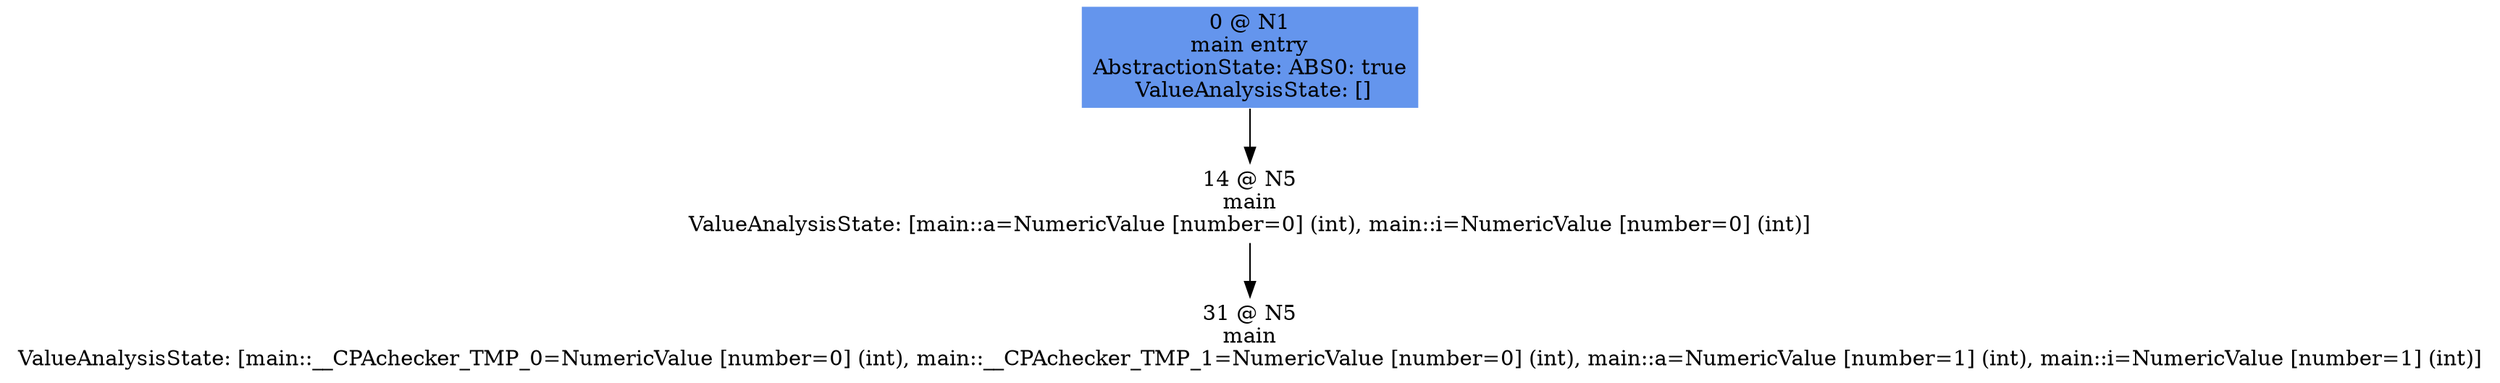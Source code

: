 digraph ARG {
node [style="filled" shape="box" color="white"]
0 [fillcolor="cornflowerblue" label="0 @ N1\nmain entry\nAbstractionState: ABS0: true\n ValueAnalysisState: []\n" id="0"]
14 [label="14 @ N5\nmain\nValueAnalysisState: [main::a=NumericValue [number=0] (int), main::i=NumericValue [number=0] (int)]\n" id="14"]
31 [label="31 @ N5\nmain\nValueAnalysisState: [main::__CPAchecker_TMP_0=NumericValue [number=0] (int), main::__CPAchecker_TMP_1=NumericValue [number=0] (int), main::a=NumericValue [number=1] (int), main::i=NumericValue [number=1] (int)]\n" id="31"]
0 -> 14 []
14 -> 31 []
}
